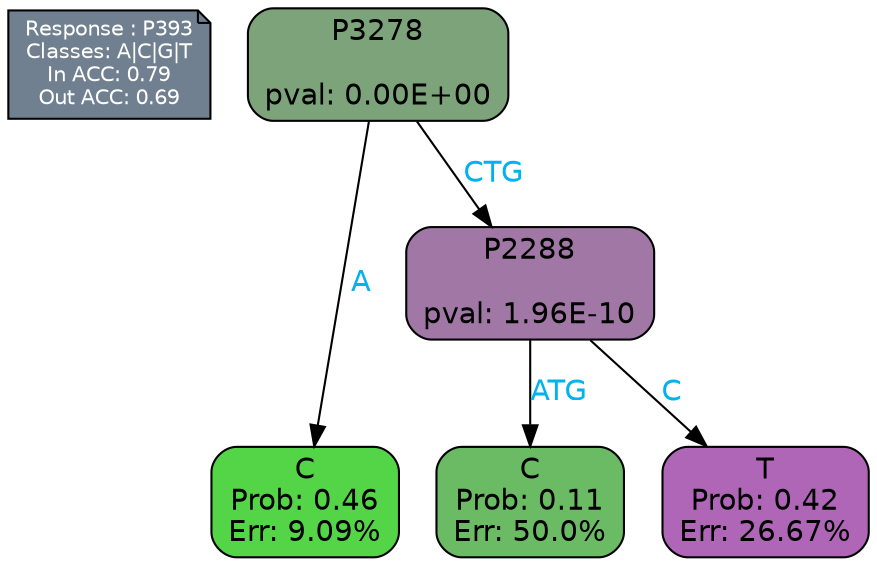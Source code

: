 digraph Tree {
node [shape=box, style="filled, rounded", color="black", fontname=helvetica] ;
graph [ranksep=equally, splines=polylines, bgcolor=transparent, dpi=600] ;
edge [fontname=helvetica] ;
LEGEND [label="Response : P393
Classes: A|C|G|T
In ACC: 0.79
Out ACC: 0.69
",shape=note,align=left,style=filled,fillcolor="slategray",fontcolor="white",fontsize=10];1 [label="P3278

pval: 0.00E+00", fillcolor="#7da37a"] ;
2 [label="C
Prob: 0.46
Err: 9.09%", fillcolor="#54d548"] ;
3 [label="P2288

pval: 1.96E-10", fillcolor="#a178a5"] ;
4 [label="C
Prob: 0.11
Err: 50.0%", fillcolor="#6bba64"] ;
5 [label="T
Prob: 0.42
Err: 26.67%", fillcolor="#b066b7"] ;
1 -> 2 [label="A",fontcolor=deepskyblue2] ;
1 -> 3 [label="CTG",fontcolor=deepskyblue2] ;
3 -> 4 [label="ATG",fontcolor=deepskyblue2] ;
3 -> 5 [label="C",fontcolor=deepskyblue2] ;
{rank = same; 2;4;5;}{rank = same; LEGEND;1;}}